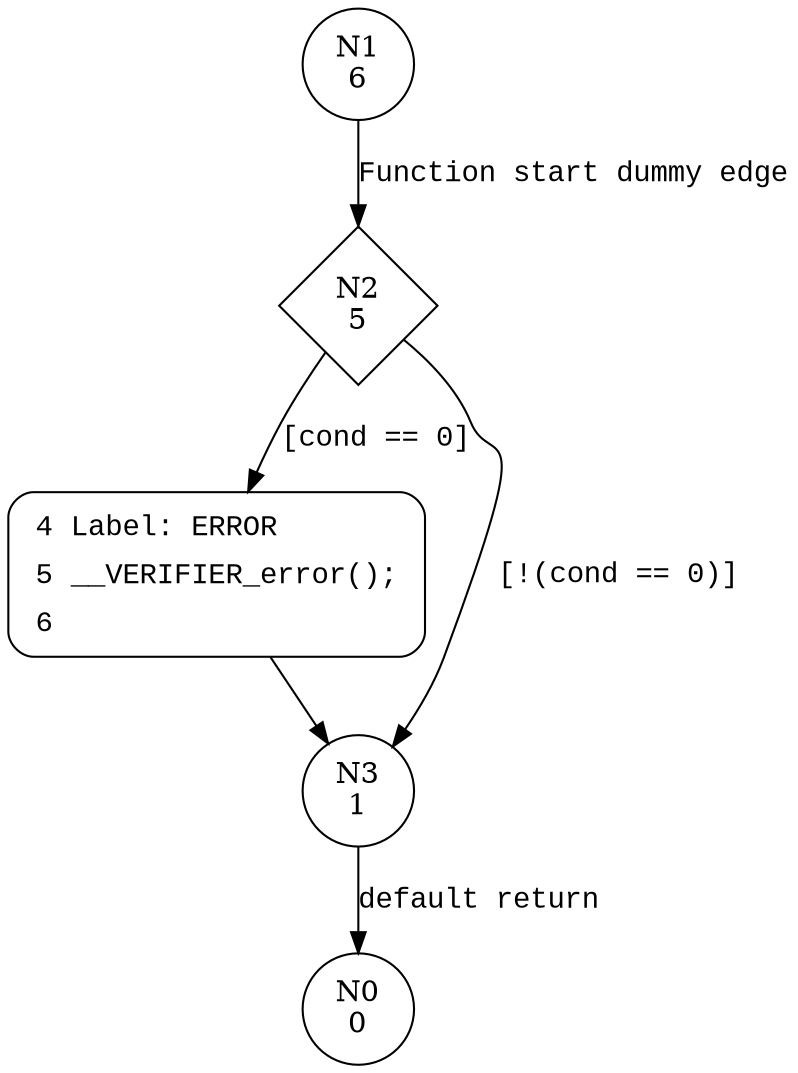 digraph __VERIFIER_assert {
2 [shape="diamond" label="N2\n5"]
4 [shape="circle" label="N4\n4"]
3 [shape="circle" label="N3\n1"]
0 [shape="circle" label="N0\n0"]
1 [shape="circle" label="N1\n6"]
4 [style="filled,bold" penwidth="1" fillcolor="white" fontname="Courier New" shape="Mrecord" label=<<table border="0" cellborder="0" cellpadding="3" bgcolor="white"><tr><td align="right">4</td><td align="left">Label: ERROR</td></tr><tr><td align="right">5</td><td align="left">__VERIFIER_error();</td></tr><tr><td align="right">6</td><td align="left"></td></tr></table>>]
4 -> 3[label=""]
2 -> 4 [label="[cond == 0]" fontname="Courier New"]
2 -> 3 [label="[!(cond == 0)]" fontname="Courier New"]
3 -> 0 [label="default return" fontname="Courier New"]
1 -> 2 [label="Function start dummy edge" fontname="Courier New"]
}